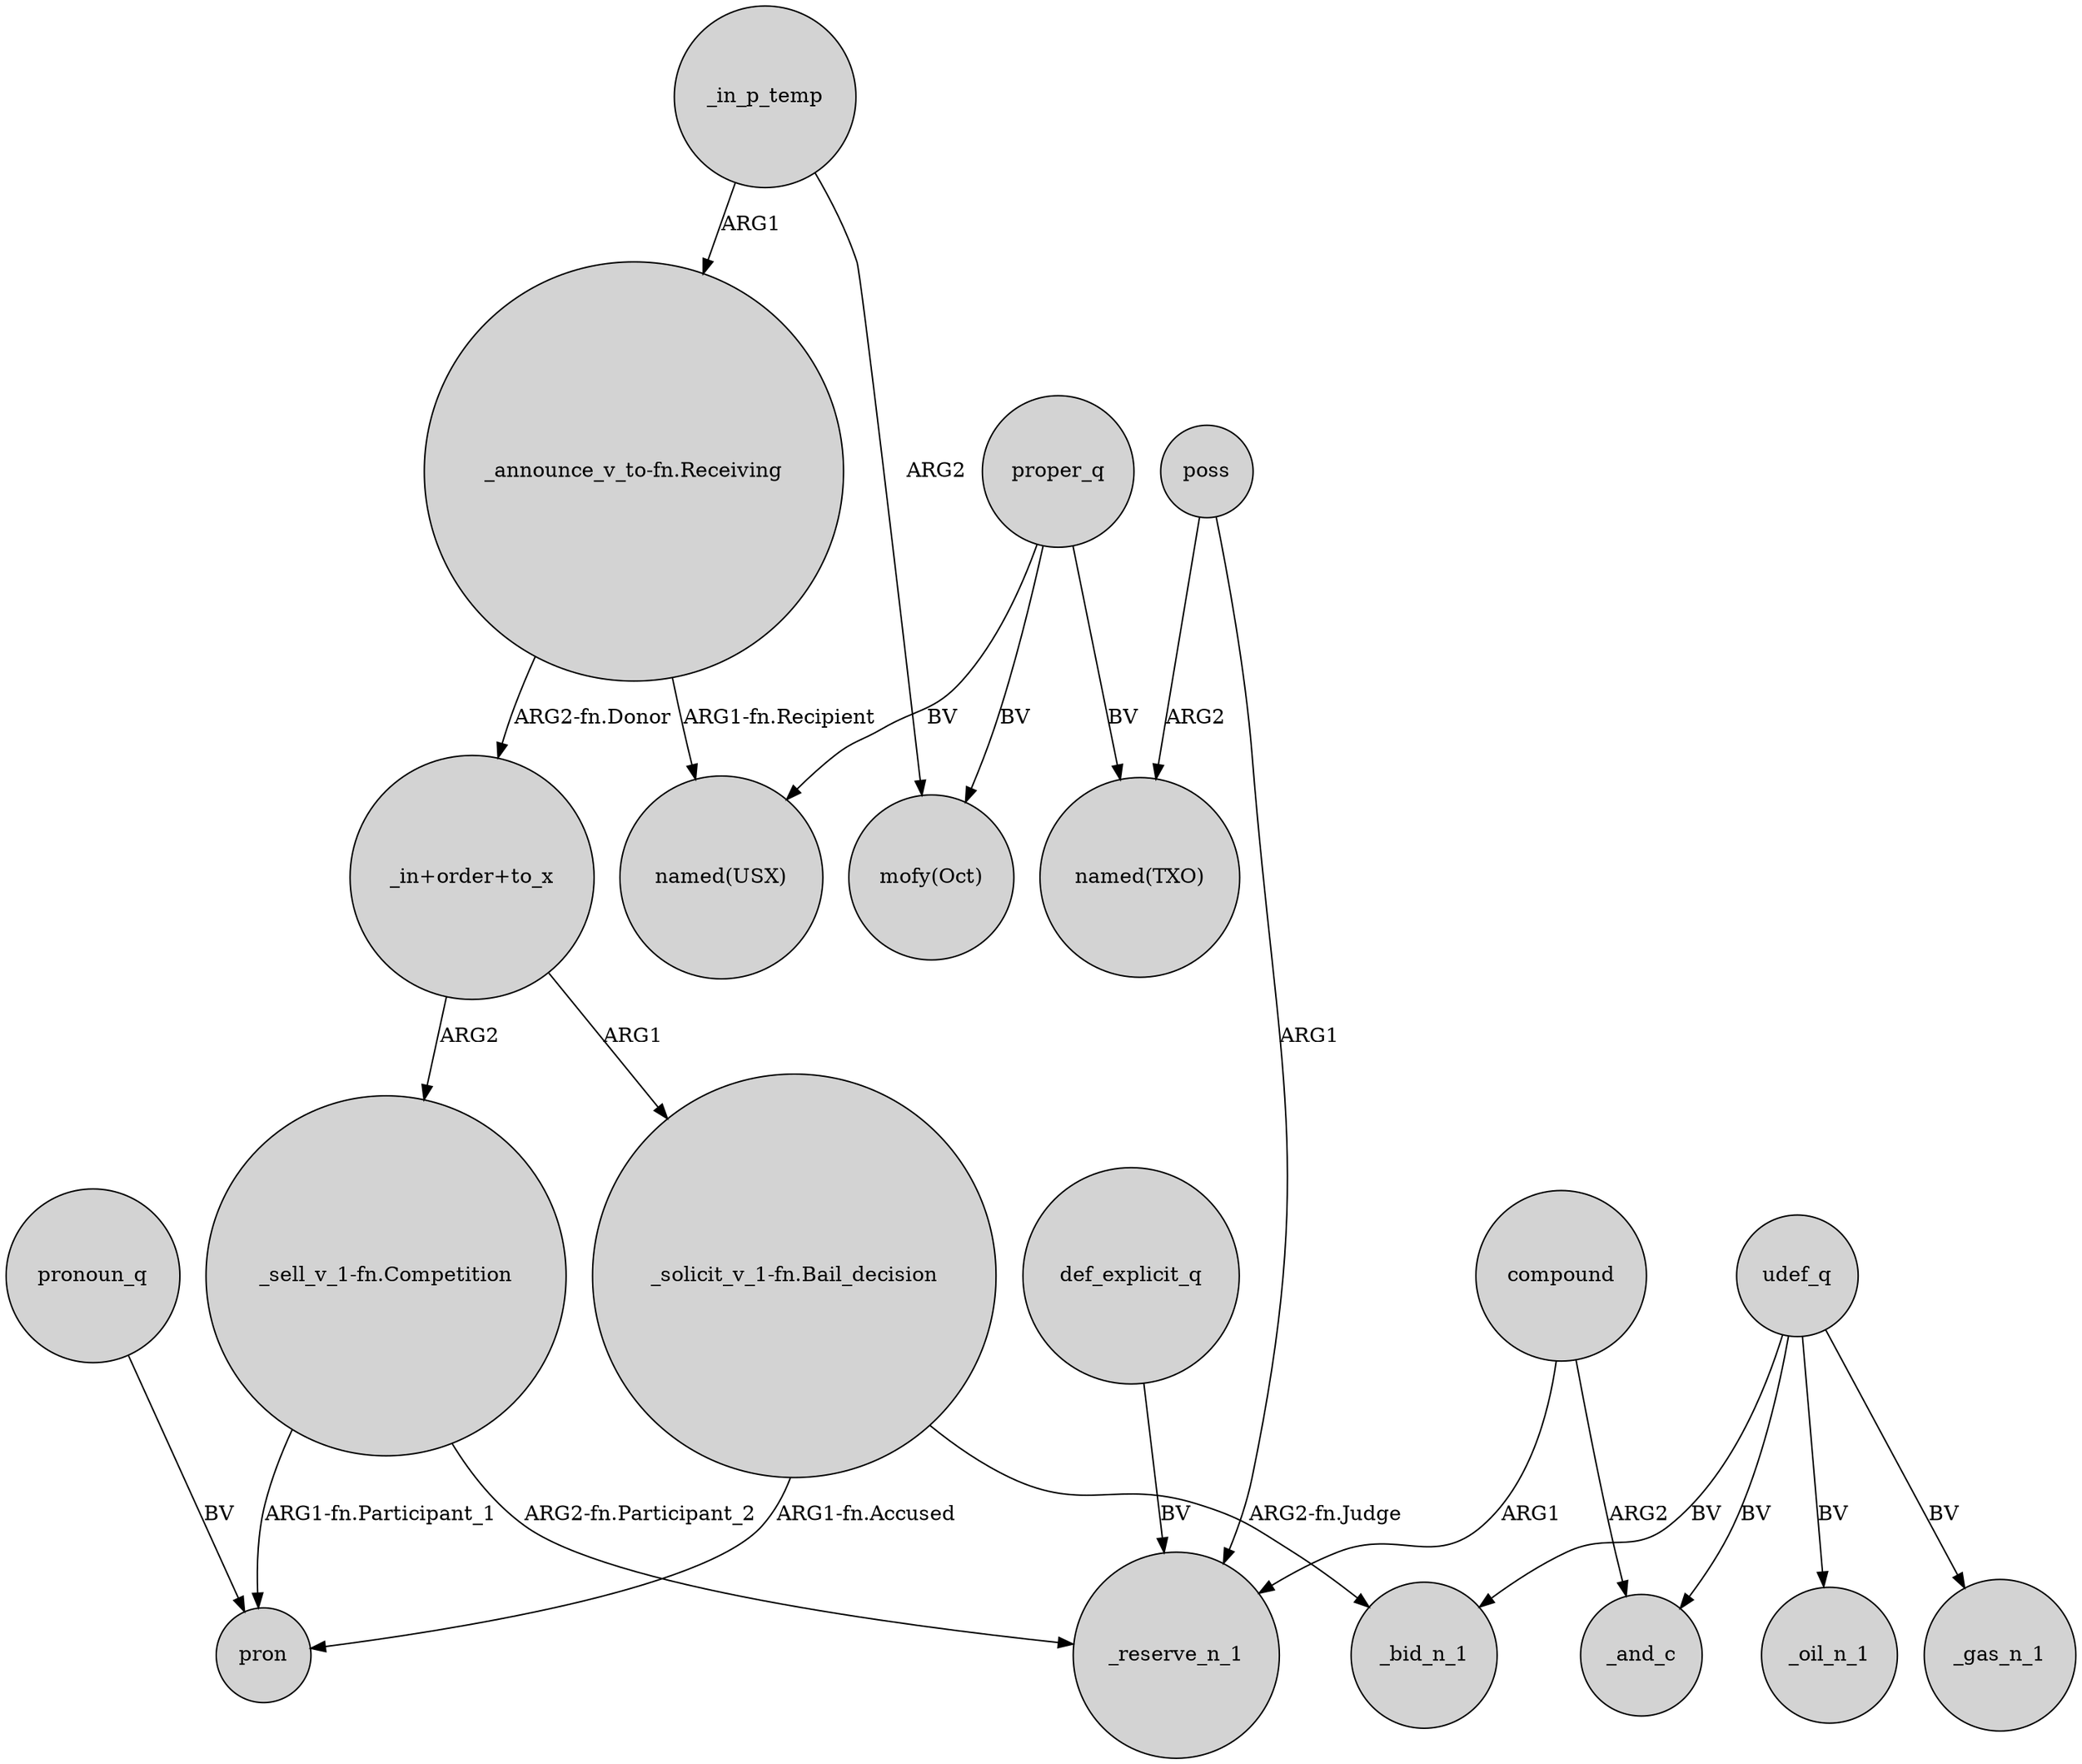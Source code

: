digraph {
	node [shape=circle style=filled]
	_in_p_temp -> "mofy(Oct)" [label=ARG2]
	poss -> "named(TXO)" [label=ARG2]
	udef_q -> _bid_n_1 [label=BV]
	udef_q -> _oil_n_1 [label=BV]
	_in_p_temp -> "_announce_v_to-fn.Receiving" [label=ARG1]
	"_announce_v_to-fn.Receiving" -> "_in+order+to_x" [label="ARG2-fn.Donor"]
	udef_q -> _and_c [label=BV]
	compound -> _and_c [label=ARG2]
	"_in+order+to_x" -> "_solicit_v_1-fn.Bail_decision" [label=ARG1]
	pronoun_q -> pron [label=BV]
	"_sell_v_1-fn.Competition" -> _reserve_n_1 [label="ARG2-fn.Participant_2"]
	def_explicit_q -> _reserve_n_1 [label=BV]
	compound -> _reserve_n_1 [label=ARG1]
	proper_q -> "named(TXO)" [label=BV]
	"_in+order+to_x" -> "_sell_v_1-fn.Competition" [label=ARG2]
	poss -> _reserve_n_1 [label=ARG1]
	"_solicit_v_1-fn.Bail_decision" -> _bid_n_1 [label="ARG2-fn.Judge"]
	"_sell_v_1-fn.Competition" -> pron [label="ARG1-fn.Participant_1"]
	proper_q -> "mofy(Oct)" [label=BV]
	"_announce_v_to-fn.Receiving" -> "named(USX)" [label="ARG1-fn.Recipient"]
	"_solicit_v_1-fn.Bail_decision" -> pron [label="ARG1-fn.Accused"]
	udef_q -> _gas_n_1 [label=BV]
	proper_q -> "named(USX)" [label=BV]
}
